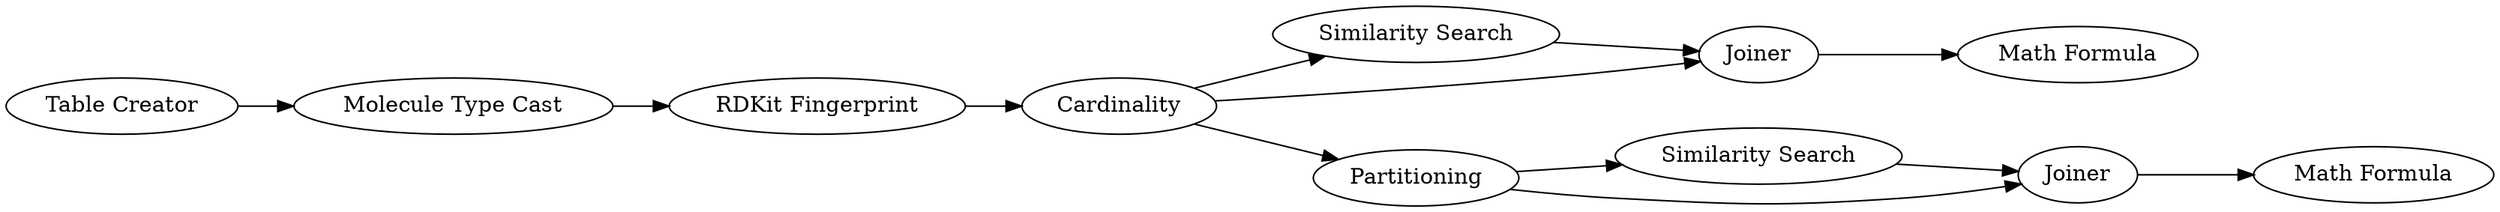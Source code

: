 digraph {
	12 -> 15
	9 -> 14
	12 -> 6
	15 -> 17
	12 -> 17
	3 -> 11
	17 -> 16
	11 -> 12
	2 -> 3
	14 -> 13
	6 -> 9
	6 -> 14
	16 [label="Math Formula"]
	13 [label="Math Formula"]
	9 [label="Similarity Search"]
	11 [label="RDKit Fingerprint"]
	6 [label=Partitioning]
	15 [label="Similarity Search"]
	14 [label=Joiner]
	17 [label=Joiner]
	3 [label="Molecule Type Cast"]
	2 [label="Table Creator"]
	12 [label=Cardinality]
	rankdir=LR
}
